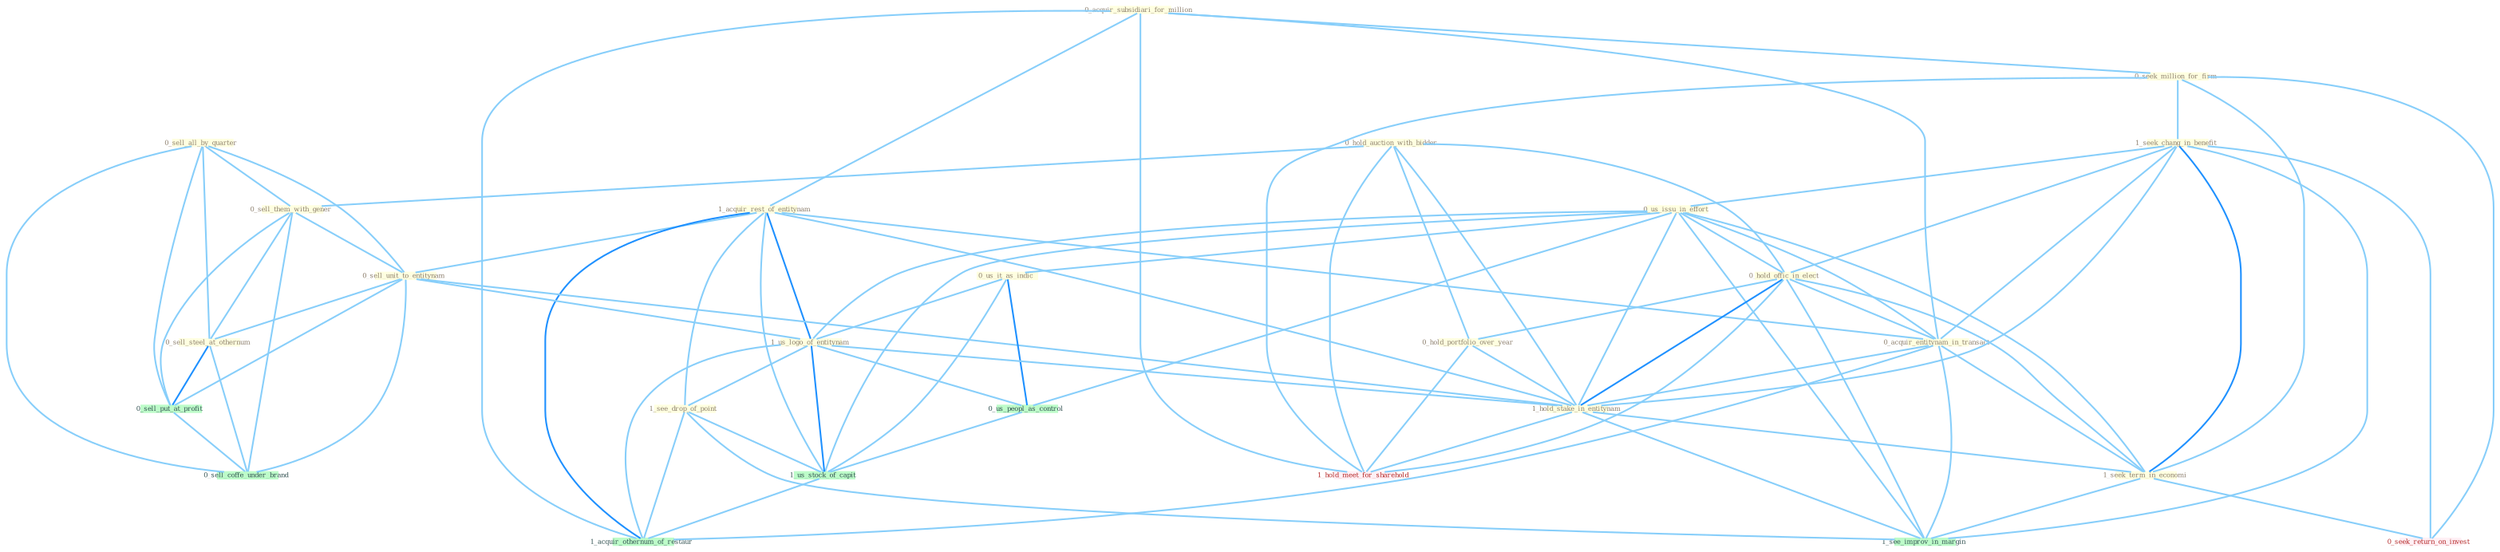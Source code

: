 Graph G{ 
    node
    [shape=polygon,style=filled,width=.5,height=.06,color="#BDFCC9",fixedsize=true,fontsize=4,
    fontcolor="#2f4f4f"];
    {node
    [color="#ffffe0", fontcolor="#8b7d6b"] "0_hold_auction_with_bidder " "0_acquir_subsidiari_for_million " "0_sell_all_by_quarter " "0_sell_them_with_gener " "0_seek_million_for_firm " "1_seek_chang_in_benefit " "1_acquir_rest_of_entitynam " "0_us_issu_in_effort " "0_sell_unit_to_entitynam " "0_hold_offic_in_elect " "0_sell_steel_at_othernum " "0_hold_portfolio_over_year " "0_us_it_as_indic " "0_acquir_entitynam_in_transact " "1_us_logo_of_entitynam " "1_hold_stake_in_entitynam " "1_seek_term_in_economi " "1_see_drop_of_point "}
{node [color="#fff0f5", fontcolor="#b22222"] "0_seek_return_on_invest " "1_hold_meet_for_sharehold "}
edge [color="#B0E2FF"];

	"0_hold_auction_with_bidder " -- "0_sell_them_with_gener " [w="1", color="#87cefa" ];
	"0_hold_auction_with_bidder " -- "0_hold_offic_in_elect " [w="1", color="#87cefa" ];
	"0_hold_auction_with_bidder " -- "0_hold_portfolio_over_year " [w="1", color="#87cefa" ];
	"0_hold_auction_with_bidder " -- "1_hold_stake_in_entitynam " [w="1", color="#87cefa" ];
	"0_hold_auction_with_bidder " -- "1_hold_meet_for_sharehold " [w="1", color="#87cefa" ];
	"0_acquir_subsidiari_for_million " -- "0_seek_million_for_firm " [w="1", color="#87cefa" ];
	"0_acquir_subsidiari_for_million " -- "1_acquir_rest_of_entitynam " [w="1", color="#87cefa" ];
	"0_acquir_subsidiari_for_million " -- "0_acquir_entitynam_in_transact " [w="1", color="#87cefa" ];
	"0_acquir_subsidiari_for_million " -- "1_hold_meet_for_sharehold " [w="1", color="#87cefa" ];
	"0_acquir_subsidiari_for_million " -- "1_acquir_othernum_of_restaur " [w="1", color="#87cefa" ];
	"0_sell_all_by_quarter " -- "0_sell_them_with_gener " [w="1", color="#87cefa" ];
	"0_sell_all_by_quarter " -- "0_sell_unit_to_entitynam " [w="1", color="#87cefa" ];
	"0_sell_all_by_quarter " -- "0_sell_steel_at_othernum " [w="1", color="#87cefa" ];
	"0_sell_all_by_quarter " -- "0_sell_put_at_profit " [w="1", color="#87cefa" ];
	"0_sell_all_by_quarter " -- "0_sell_coffe_under_brand " [w="1", color="#87cefa" ];
	"0_sell_them_with_gener " -- "0_sell_unit_to_entitynam " [w="1", color="#87cefa" ];
	"0_sell_them_with_gener " -- "0_sell_steel_at_othernum " [w="1", color="#87cefa" ];
	"0_sell_them_with_gener " -- "0_sell_put_at_profit " [w="1", color="#87cefa" ];
	"0_sell_them_with_gener " -- "0_sell_coffe_under_brand " [w="1", color="#87cefa" ];
	"0_seek_million_for_firm " -- "1_seek_chang_in_benefit " [w="1", color="#87cefa" ];
	"0_seek_million_for_firm " -- "1_seek_term_in_economi " [w="1", color="#87cefa" ];
	"0_seek_million_for_firm " -- "0_seek_return_on_invest " [w="1", color="#87cefa" ];
	"0_seek_million_for_firm " -- "1_hold_meet_for_sharehold " [w="1", color="#87cefa" ];
	"1_seek_chang_in_benefit " -- "0_us_issu_in_effort " [w="1", color="#87cefa" ];
	"1_seek_chang_in_benefit " -- "0_hold_offic_in_elect " [w="1", color="#87cefa" ];
	"1_seek_chang_in_benefit " -- "0_acquir_entitynam_in_transact " [w="1", color="#87cefa" ];
	"1_seek_chang_in_benefit " -- "1_hold_stake_in_entitynam " [w="1", color="#87cefa" ];
	"1_seek_chang_in_benefit " -- "1_seek_term_in_economi " [w="2", color="#1e90ff" , len=0.8];
	"1_seek_chang_in_benefit " -- "0_seek_return_on_invest " [w="1", color="#87cefa" ];
	"1_seek_chang_in_benefit " -- "1_see_improv_in_margin " [w="1", color="#87cefa" ];
	"1_acquir_rest_of_entitynam " -- "0_sell_unit_to_entitynam " [w="1", color="#87cefa" ];
	"1_acquir_rest_of_entitynam " -- "0_acquir_entitynam_in_transact " [w="1", color="#87cefa" ];
	"1_acquir_rest_of_entitynam " -- "1_us_logo_of_entitynam " [w="2", color="#1e90ff" , len=0.8];
	"1_acquir_rest_of_entitynam " -- "1_hold_stake_in_entitynam " [w="1", color="#87cefa" ];
	"1_acquir_rest_of_entitynam " -- "1_see_drop_of_point " [w="1", color="#87cefa" ];
	"1_acquir_rest_of_entitynam " -- "1_us_stock_of_capit " [w="1", color="#87cefa" ];
	"1_acquir_rest_of_entitynam " -- "1_acquir_othernum_of_restaur " [w="2", color="#1e90ff" , len=0.8];
	"0_us_issu_in_effort " -- "0_hold_offic_in_elect " [w="1", color="#87cefa" ];
	"0_us_issu_in_effort " -- "0_us_it_as_indic " [w="1", color="#87cefa" ];
	"0_us_issu_in_effort " -- "0_acquir_entitynam_in_transact " [w="1", color="#87cefa" ];
	"0_us_issu_in_effort " -- "1_us_logo_of_entitynam " [w="1", color="#87cefa" ];
	"0_us_issu_in_effort " -- "1_hold_stake_in_entitynam " [w="1", color="#87cefa" ];
	"0_us_issu_in_effort " -- "1_seek_term_in_economi " [w="1", color="#87cefa" ];
	"0_us_issu_in_effort " -- "0_us_peopl_as_control " [w="1", color="#87cefa" ];
	"0_us_issu_in_effort " -- "1_us_stock_of_capit " [w="1", color="#87cefa" ];
	"0_us_issu_in_effort " -- "1_see_improv_in_margin " [w="1", color="#87cefa" ];
	"0_sell_unit_to_entitynam " -- "0_sell_steel_at_othernum " [w="1", color="#87cefa" ];
	"0_sell_unit_to_entitynam " -- "1_us_logo_of_entitynam " [w="1", color="#87cefa" ];
	"0_sell_unit_to_entitynam " -- "1_hold_stake_in_entitynam " [w="1", color="#87cefa" ];
	"0_sell_unit_to_entitynam " -- "0_sell_put_at_profit " [w="1", color="#87cefa" ];
	"0_sell_unit_to_entitynam " -- "0_sell_coffe_under_brand " [w="1", color="#87cefa" ];
	"0_hold_offic_in_elect " -- "0_hold_portfolio_over_year " [w="1", color="#87cefa" ];
	"0_hold_offic_in_elect " -- "0_acquir_entitynam_in_transact " [w="1", color="#87cefa" ];
	"0_hold_offic_in_elect " -- "1_hold_stake_in_entitynam " [w="2", color="#1e90ff" , len=0.8];
	"0_hold_offic_in_elect " -- "1_seek_term_in_economi " [w="1", color="#87cefa" ];
	"0_hold_offic_in_elect " -- "1_see_improv_in_margin " [w="1", color="#87cefa" ];
	"0_hold_offic_in_elect " -- "1_hold_meet_for_sharehold " [w="1", color="#87cefa" ];
	"0_sell_steel_at_othernum " -- "0_sell_put_at_profit " [w="2", color="#1e90ff" , len=0.8];
	"0_sell_steel_at_othernum " -- "0_sell_coffe_under_brand " [w="1", color="#87cefa" ];
	"0_hold_portfolio_over_year " -- "1_hold_stake_in_entitynam " [w="1", color="#87cefa" ];
	"0_hold_portfolio_over_year " -- "1_hold_meet_for_sharehold " [w="1", color="#87cefa" ];
	"0_us_it_as_indic " -- "1_us_logo_of_entitynam " [w="1", color="#87cefa" ];
	"0_us_it_as_indic " -- "0_us_peopl_as_control " [w="2", color="#1e90ff" , len=0.8];
	"0_us_it_as_indic " -- "1_us_stock_of_capit " [w="1", color="#87cefa" ];
	"0_acquir_entitynam_in_transact " -- "1_hold_stake_in_entitynam " [w="1", color="#87cefa" ];
	"0_acquir_entitynam_in_transact " -- "1_seek_term_in_economi " [w="1", color="#87cefa" ];
	"0_acquir_entitynam_in_transact " -- "1_see_improv_in_margin " [w="1", color="#87cefa" ];
	"0_acquir_entitynam_in_transact " -- "1_acquir_othernum_of_restaur " [w="1", color="#87cefa" ];
	"1_us_logo_of_entitynam " -- "1_hold_stake_in_entitynam " [w="1", color="#87cefa" ];
	"1_us_logo_of_entitynam " -- "1_see_drop_of_point " [w="1", color="#87cefa" ];
	"1_us_logo_of_entitynam " -- "0_us_peopl_as_control " [w="1", color="#87cefa" ];
	"1_us_logo_of_entitynam " -- "1_us_stock_of_capit " [w="2", color="#1e90ff" , len=0.8];
	"1_us_logo_of_entitynam " -- "1_acquir_othernum_of_restaur " [w="1", color="#87cefa" ];
	"1_hold_stake_in_entitynam " -- "1_seek_term_in_economi " [w="1", color="#87cefa" ];
	"1_hold_stake_in_entitynam " -- "1_see_improv_in_margin " [w="1", color="#87cefa" ];
	"1_hold_stake_in_entitynam " -- "1_hold_meet_for_sharehold " [w="1", color="#87cefa" ];
	"1_seek_term_in_economi " -- "0_seek_return_on_invest " [w="1", color="#87cefa" ];
	"1_seek_term_in_economi " -- "1_see_improv_in_margin " [w="1", color="#87cefa" ];
	"1_see_drop_of_point " -- "1_us_stock_of_capit " [w="1", color="#87cefa" ];
	"1_see_drop_of_point " -- "1_see_improv_in_margin " [w="1", color="#87cefa" ];
	"1_see_drop_of_point " -- "1_acquir_othernum_of_restaur " [w="1", color="#87cefa" ];
	"0_us_peopl_as_control " -- "1_us_stock_of_capit " [w="1", color="#87cefa" ];
	"0_sell_put_at_profit " -- "0_sell_coffe_under_brand " [w="1", color="#87cefa" ];
	"1_us_stock_of_capit " -- "1_acquir_othernum_of_restaur " [w="1", color="#87cefa" ];
}